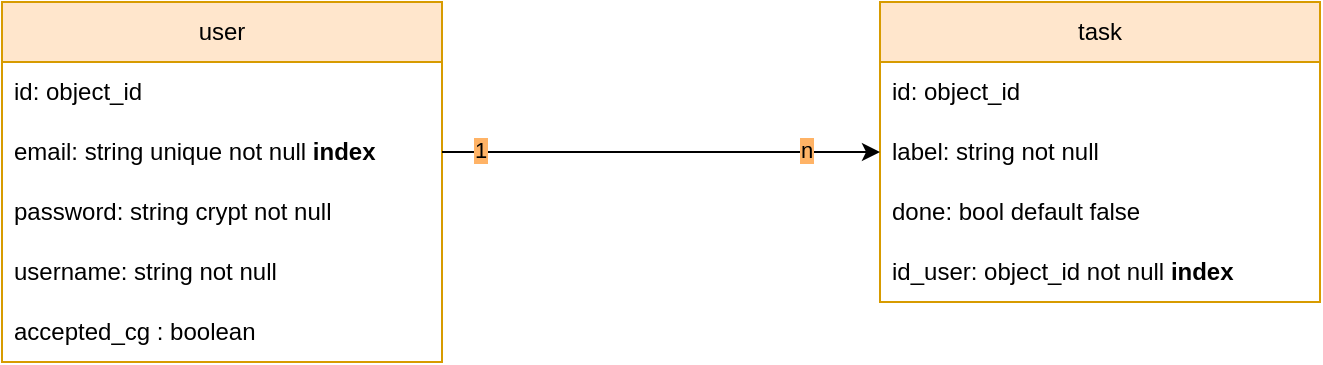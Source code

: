 <mxfile version="26.2.13">
  <diagram name="Page-1" id="z6uj2PzF79eP4X7v521j">
    <mxGraphModel dx="947" dy="574" grid="1" gridSize="10" guides="1" tooltips="1" connect="1" arrows="1" fold="1" page="1" pageScale="1" pageWidth="827" pageHeight="1169" math="0" shadow="0">
      <root>
        <mxCell id="0" />
        <mxCell id="1" parent="0" />
        <mxCell id="vy4dPJtQijejRJmDKkp3-1" value="user" style="swimlane;fontStyle=0;childLayout=stackLayout;horizontal=1;startSize=30;horizontalStack=0;resizeParent=1;resizeParentMax=0;resizeLast=0;collapsible=1;marginBottom=0;whiteSpace=wrap;html=1;fillColor=#ffe6cc;strokeColor=#d79b00;" parent="1" vertex="1">
          <mxGeometry x="111" y="40" width="220" height="180" as="geometry" />
        </mxCell>
        <mxCell id="vy4dPJtQijejRJmDKkp3-2" value="id: object_id" style="text;strokeColor=none;fillColor=none;align=left;verticalAlign=middle;spacingLeft=4;spacingRight=4;overflow=hidden;points=[[0,0.5],[1,0.5]];portConstraint=eastwest;rotatable=0;whiteSpace=wrap;html=1;" parent="vy4dPJtQijejRJmDKkp3-1" vertex="1">
          <mxGeometry y="30" width="220" height="30" as="geometry" />
        </mxCell>
        <mxCell id="vy4dPJtQijejRJmDKkp3-3" value="email: string unique not null &lt;b&gt;index&lt;/b&gt;" style="text;strokeColor=none;fillColor=none;align=left;verticalAlign=middle;spacingLeft=4;spacingRight=4;overflow=hidden;points=[[0,0.5],[1,0.5]];portConstraint=eastwest;rotatable=0;whiteSpace=wrap;html=1;" parent="vy4dPJtQijejRJmDKkp3-1" vertex="1">
          <mxGeometry y="60" width="220" height="30" as="geometry" />
        </mxCell>
        <mxCell id="vy4dPJtQijejRJmDKkp3-4" value="password: string crypt not null" style="text;strokeColor=none;fillColor=none;align=left;verticalAlign=middle;spacingLeft=4;spacingRight=4;overflow=hidden;points=[[0,0.5],[1,0.5]];portConstraint=eastwest;rotatable=0;whiteSpace=wrap;html=1;" parent="vy4dPJtQijejRJmDKkp3-1" vertex="1">
          <mxGeometry y="90" width="220" height="30" as="geometry" />
        </mxCell>
        <mxCell id="vy4dPJtQijejRJmDKkp3-5" value="username: string not null" style="text;strokeColor=none;fillColor=none;align=left;verticalAlign=middle;spacingLeft=4;spacingRight=4;overflow=hidden;points=[[0,0.5],[1,0.5]];portConstraint=eastwest;rotatable=0;whiteSpace=wrap;html=1;" parent="vy4dPJtQijejRJmDKkp3-1" vertex="1">
          <mxGeometry y="120" width="220" height="30" as="geometry" />
        </mxCell>
        <mxCell id="inGjV6fQaiS-G_9bux5i-20" value="accepted_cg : boolean" style="text;strokeColor=none;fillColor=none;align=left;verticalAlign=middle;spacingLeft=4;spacingRight=4;overflow=hidden;points=[[0,0.5],[1,0.5]];portConstraint=eastwest;rotatable=0;whiteSpace=wrap;html=1;" vertex="1" parent="vy4dPJtQijejRJmDKkp3-1">
          <mxGeometry y="150" width="220" height="30" as="geometry" />
        </mxCell>
        <mxCell id="vy4dPJtQijejRJmDKkp3-6" value="task" style="swimlane;fontStyle=0;childLayout=stackLayout;horizontal=1;startSize=30;horizontalStack=0;resizeParent=1;resizeParentMax=0;resizeLast=0;collapsible=1;marginBottom=0;whiteSpace=wrap;html=1;fillColor=#ffe6cc;strokeColor=#d79b00;" parent="1" vertex="1">
          <mxGeometry x="550" y="40" width="220" height="150" as="geometry" />
        </mxCell>
        <mxCell id="vy4dPJtQijejRJmDKkp3-7" value="id: object_id" style="text;strokeColor=none;fillColor=none;align=left;verticalAlign=middle;spacingLeft=4;spacingRight=4;overflow=hidden;points=[[0,0.5],[1,0.5]];portConstraint=eastwest;rotatable=0;whiteSpace=wrap;html=1;" parent="vy4dPJtQijejRJmDKkp3-6" vertex="1">
          <mxGeometry y="30" width="220" height="30" as="geometry" />
        </mxCell>
        <mxCell id="vy4dPJtQijejRJmDKkp3-8" value="label: string not null" style="text;strokeColor=none;fillColor=none;align=left;verticalAlign=middle;spacingLeft=4;spacingRight=4;overflow=hidden;points=[[0,0.5],[1,0.5]];portConstraint=eastwest;rotatable=0;whiteSpace=wrap;html=1;" parent="vy4dPJtQijejRJmDKkp3-6" vertex="1">
          <mxGeometry y="60" width="220" height="30" as="geometry" />
        </mxCell>
        <mxCell id="vy4dPJtQijejRJmDKkp3-9" value="done: bool default false" style="text;strokeColor=none;fillColor=none;align=left;verticalAlign=middle;spacingLeft=4;spacingRight=4;overflow=hidden;points=[[0,0.5],[1,0.5]];portConstraint=eastwest;rotatable=0;whiteSpace=wrap;html=1;" parent="vy4dPJtQijejRJmDKkp3-6" vertex="1">
          <mxGeometry y="90" width="220" height="30" as="geometry" />
        </mxCell>
        <mxCell id="vy4dPJtQijejRJmDKkp3-10" value="id_user: object_id not null &lt;b&gt;index&lt;/b&gt;" style="text;strokeColor=none;fillColor=none;align=left;verticalAlign=middle;spacingLeft=4;spacingRight=4;overflow=hidden;points=[[0,0.5],[1,0.5]];portConstraint=eastwest;rotatable=0;whiteSpace=wrap;html=1;" parent="vy4dPJtQijejRJmDKkp3-6" vertex="1">
          <mxGeometry y="120" width="220" height="30" as="geometry" />
        </mxCell>
        <mxCell id="vy4dPJtQijejRJmDKkp3-11" style="edgeStyle=orthogonalEdgeStyle;rounded=0;orthogonalLoop=1;jettySize=auto;html=1;" parent="1" source="vy4dPJtQijejRJmDKkp3-3" target="vy4dPJtQijejRJmDKkp3-6" edge="1">
          <mxGeometry relative="1" as="geometry" />
        </mxCell>
        <mxCell id="vy4dPJtQijejRJmDKkp3-12" value="1" style="edgeLabel;html=1;align=center;verticalAlign=middle;resizable=0;points=[];labelBackgroundColor=#FFB366;" parent="vy4dPJtQijejRJmDKkp3-11" vertex="1" connectable="0">
          <mxGeometry x="-0.83" y="1" relative="1" as="geometry">
            <mxPoint as="offset" />
          </mxGeometry>
        </mxCell>
        <mxCell id="vy4dPJtQijejRJmDKkp3-13" value="n" style="edgeLabel;html=1;align=center;verticalAlign=middle;resizable=0;points=[];labelBackgroundColor=#FFB366;" parent="vy4dPJtQijejRJmDKkp3-11" vertex="1" connectable="0">
          <mxGeometry x="0.656" y="1" relative="1" as="geometry">
            <mxPoint as="offset" />
          </mxGeometry>
        </mxCell>
      </root>
    </mxGraphModel>
  </diagram>
</mxfile>
